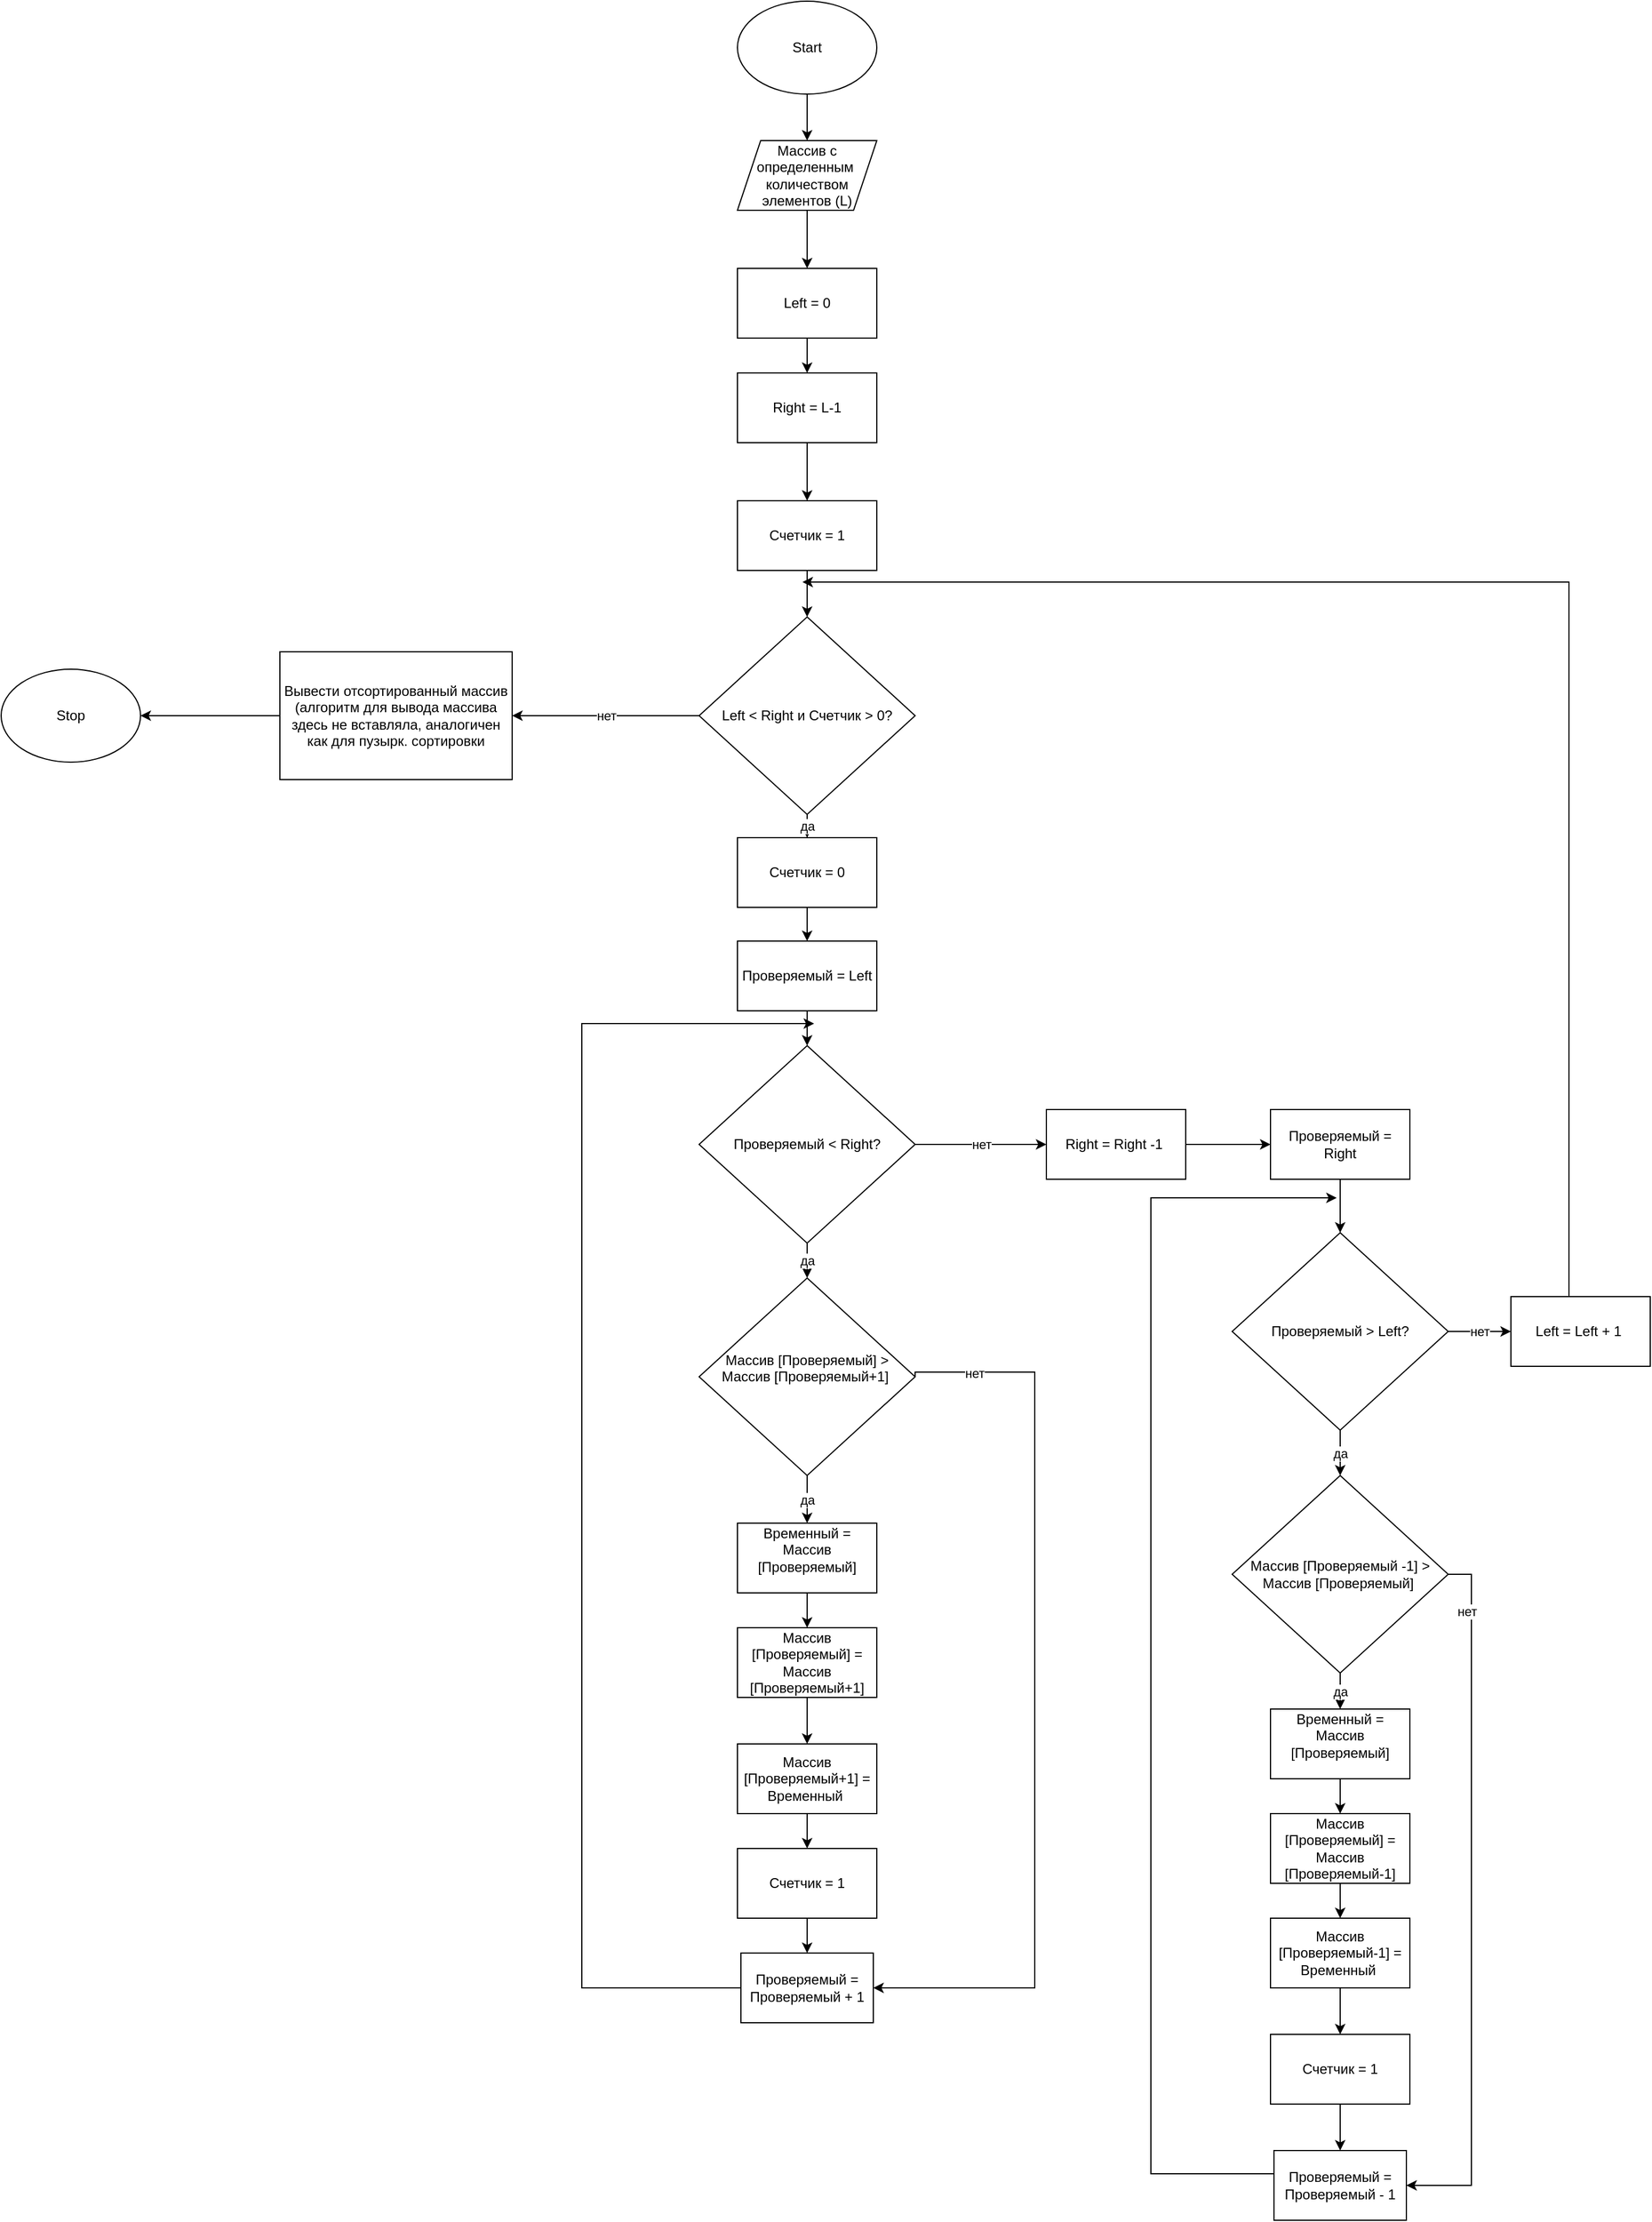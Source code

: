 <mxfile version="20.5.3" type="device"><diagram id="WnDMJgFoj-BmKdGDCnS-" name="Страница 1"><mxGraphModel dx="1870" dy="1806" grid="1" gridSize="10" guides="1" tooltips="1" connect="1" arrows="1" fold="1" page="1" pageScale="1" pageWidth="827" pageHeight="1169" math="0" shadow="0"><root><mxCell id="0"/><mxCell id="1" parent="0"/><mxCell id="GUSoxZeC6wNkpCphpycV-58" value="" style="edgeStyle=orthogonalEdgeStyle;rounded=0;orthogonalLoop=1;jettySize=auto;html=1;" edge="1" parent="1" source="GUSoxZeC6wNkpCphpycV-1" target="GUSoxZeC6wNkpCphpycV-3"><mxGeometry relative="1" as="geometry"/></mxCell><mxCell id="GUSoxZeC6wNkpCphpycV-1" value="Start" style="ellipse;whiteSpace=wrap;html=1;" vertex="1" parent="1"><mxGeometry x="354" y="-100" width="120" height="80" as="geometry"/></mxCell><mxCell id="GUSoxZeC6wNkpCphpycV-59" value="" style="edgeStyle=orthogonalEdgeStyle;rounded=0;orthogonalLoop=1;jettySize=auto;html=1;" edge="1" parent="1" source="GUSoxZeC6wNkpCphpycV-3" target="GUSoxZeC6wNkpCphpycV-4"><mxGeometry relative="1" as="geometry"/></mxCell><mxCell id="GUSoxZeC6wNkpCphpycV-3" value="Массив с определенным&amp;nbsp; количеством элементов (L)" style="shape=parallelogram;perimeter=parallelogramPerimeter;whiteSpace=wrap;html=1;fixedSize=1;" vertex="1" parent="1"><mxGeometry x="354" y="20" width="120" height="60" as="geometry"/></mxCell><mxCell id="GUSoxZeC6wNkpCphpycV-60" value="" style="edgeStyle=orthogonalEdgeStyle;rounded=0;orthogonalLoop=1;jettySize=auto;html=1;" edge="1" parent="1" source="GUSoxZeC6wNkpCphpycV-4" target="GUSoxZeC6wNkpCphpycV-5"><mxGeometry relative="1" as="geometry"/></mxCell><mxCell id="GUSoxZeC6wNkpCphpycV-4" value="Left = 0" style="rounded=0;whiteSpace=wrap;html=1;" vertex="1" parent="1"><mxGeometry x="354" y="130" width="120" height="60" as="geometry"/></mxCell><mxCell id="GUSoxZeC6wNkpCphpycV-61" value="" style="edgeStyle=orthogonalEdgeStyle;rounded=0;orthogonalLoop=1;jettySize=auto;html=1;" edge="1" parent="1" source="GUSoxZeC6wNkpCphpycV-5" target="GUSoxZeC6wNkpCphpycV-8"><mxGeometry relative="1" as="geometry"/></mxCell><mxCell id="GUSoxZeC6wNkpCphpycV-5" value="Right = L-1" style="rounded=0;whiteSpace=wrap;html=1;" vertex="1" parent="1"><mxGeometry x="354" y="220" width="120" height="60" as="geometry"/></mxCell><mxCell id="GUSoxZeC6wNkpCphpycV-55" value="да" style="edgeStyle=orthogonalEdgeStyle;rounded=0;orthogonalLoop=1;jettySize=auto;html=1;" edge="1" parent="1" source="GUSoxZeC6wNkpCphpycV-6" target="GUSoxZeC6wNkpCphpycV-14"><mxGeometry relative="1" as="geometry"/></mxCell><mxCell id="GUSoxZeC6wNkpCphpycV-67" value="нет" style="edgeStyle=orthogonalEdgeStyle;rounded=0;orthogonalLoop=1;jettySize=auto;html=1;" edge="1" parent="1" source="GUSoxZeC6wNkpCphpycV-6" target="GUSoxZeC6wNkpCphpycV-64"><mxGeometry relative="1" as="geometry"/></mxCell><mxCell id="GUSoxZeC6wNkpCphpycV-6" value="Left &amp;lt; Right и Счетчик &amp;gt; 0?" style="rhombus;whiteSpace=wrap;html=1;" vertex="1" parent="1"><mxGeometry x="321" y="430" width="186" height="170" as="geometry"/></mxCell><mxCell id="GUSoxZeC6wNkpCphpycV-57" value="" style="edgeStyle=orthogonalEdgeStyle;rounded=0;orthogonalLoop=1;jettySize=auto;html=1;" edge="1" parent="1" source="GUSoxZeC6wNkpCphpycV-8" target="GUSoxZeC6wNkpCphpycV-6"><mxGeometry relative="1" as="geometry"/></mxCell><mxCell id="GUSoxZeC6wNkpCphpycV-8" value="Счетчик = 1" style="rounded=0;whiteSpace=wrap;html=1;" vertex="1" parent="1"><mxGeometry x="354" y="330" width="120" height="60" as="geometry"/></mxCell><mxCell id="GUSoxZeC6wNkpCphpycV-9" value="Stop" style="ellipse;whiteSpace=wrap;html=1;" vertex="1" parent="1"><mxGeometry x="-280" y="475" width="120" height="80" as="geometry"/></mxCell><mxCell id="GUSoxZeC6wNkpCphpycV-20" value="" style="edgeStyle=orthogonalEdgeStyle;rounded=0;orthogonalLoop=1;jettySize=auto;html=1;" edge="1" parent="1" source="GUSoxZeC6wNkpCphpycV-11" target="GUSoxZeC6wNkpCphpycV-12"><mxGeometry relative="1" as="geometry"/></mxCell><mxCell id="GUSoxZeC6wNkpCphpycV-11" value="Проверяемый = Left" style="rounded=0;whiteSpace=wrap;html=1;" vertex="1" parent="1"><mxGeometry x="354" y="709" width="120" height="60" as="geometry"/></mxCell><mxCell id="GUSoxZeC6wNkpCphpycV-21" value="да" style="edgeStyle=orthogonalEdgeStyle;rounded=0;orthogonalLoop=1;jettySize=auto;html=1;" edge="1" parent="1" source="GUSoxZeC6wNkpCphpycV-12" target="GUSoxZeC6wNkpCphpycV-13"><mxGeometry relative="1" as="geometry"/></mxCell><mxCell id="GUSoxZeC6wNkpCphpycV-31" style="edgeStyle=orthogonalEdgeStyle;rounded=0;orthogonalLoop=1;jettySize=auto;html=1;entryX=1;entryY=0.5;entryDx=0;entryDy=0;exitX=1;exitY=0.5;exitDx=0;exitDy=0;" edge="1" parent="1" source="GUSoxZeC6wNkpCphpycV-13" target="GUSoxZeC6wNkpCphpycV-26"><mxGeometry relative="1" as="geometry"><Array as="points"><mxPoint x="507" y="1080"/><mxPoint x="610" y="1080"/><mxPoint x="610" y="1610"/></Array></mxGeometry></mxCell><mxCell id="GUSoxZeC6wNkpCphpycV-32" value="нет" style="edgeLabel;html=1;align=center;verticalAlign=middle;resizable=0;points=[];" vertex="1" connectable="0" parent="GUSoxZeC6wNkpCphpycV-31"><mxGeometry x="-0.86" y="-1" relative="1" as="geometry"><mxPoint as="offset"/></mxGeometry></mxCell><mxCell id="GUSoxZeC6wNkpCphpycV-34" value="нет" style="edgeStyle=orthogonalEdgeStyle;rounded=0;orthogonalLoop=1;jettySize=auto;html=1;" edge="1" parent="1" source="GUSoxZeC6wNkpCphpycV-12" target="GUSoxZeC6wNkpCphpycV-33"><mxGeometry relative="1" as="geometry"/></mxCell><mxCell id="GUSoxZeC6wNkpCphpycV-12" value="Проверяемый&amp;nbsp;&amp;lt; Right?" style="rhombus;whiteSpace=wrap;html=1;" vertex="1" parent="1"><mxGeometry x="321" y="799" width="186" height="170" as="geometry"/></mxCell><mxCell id="GUSoxZeC6wNkpCphpycV-22" value="да" style="edgeStyle=orthogonalEdgeStyle;rounded=0;orthogonalLoop=1;jettySize=auto;html=1;" edge="1" parent="1" source="GUSoxZeC6wNkpCphpycV-13" target="GUSoxZeC6wNkpCphpycV-15"><mxGeometry relative="1" as="geometry"/></mxCell><mxCell id="GUSoxZeC6wNkpCphpycV-13" value="Массив [Проверяемый] &amp;gt; Массив [Проверяемый+1]&amp;nbsp;&lt;br&gt;&amp;nbsp;" style="rhombus;whiteSpace=wrap;html=1;" vertex="1" parent="1"><mxGeometry x="321" y="999" width="186" height="170" as="geometry"/></mxCell><mxCell id="GUSoxZeC6wNkpCphpycV-71" style="edgeStyle=orthogonalEdgeStyle;rounded=0;orthogonalLoop=1;jettySize=auto;html=1;entryX=0.5;entryY=0;entryDx=0;entryDy=0;" edge="1" parent="1" source="GUSoxZeC6wNkpCphpycV-14" target="GUSoxZeC6wNkpCphpycV-11"><mxGeometry relative="1" as="geometry"/></mxCell><mxCell id="GUSoxZeC6wNkpCphpycV-14" value="Счетчик = 0" style="rounded=0;whiteSpace=wrap;html=1;" vertex="1" parent="1"><mxGeometry x="354" y="620" width="120" height="60" as="geometry"/></mxCell><mxCell id="GUSoxZeC6wNkpCphpycV-23" value="" style="edgeStyle=orthogonalEdgeStyle;rounded=0;orthogonalLoop=1;jettySize=auto;html=1;" edge="1" parent="1" source="GUSoxZeC6wNkpCphpycV-15" target="GUSoxZeC6wNkpCphpycV-16"><mxGeometry relative="1" as="geometry"/></mxCell><mxCell id="GUSoxZeC6wNkpCphpycV-15" value="Временный = Массив [Проверяемый]&lt;br&gt;&amp;nbsp;" style="rounded=0;whiteSpace=wrap;html=1;" vertex="1" parent="1"><mxGeometry x="354" y="1210" width="120" height="60" as="geometry"/></mxCell><mxCell id="GUSoxZeC6wNkpCphpycV-24" value="" style="edgeStyle=orthogonalEdgeStyle;rounded=0;orthogonalLoop=1;jettySize=auto;html=1;" edge="1" parent="1" source="GUSoxZeC6wNkpCphpycV-16" target="GUSoxZeC6wNkpCphpycV-17"><mxGeometry relative="1" as="geometry"/></mxCell><mxCell id="GUSoxZeC6wNkpCphpycV-16" value="Массив [Проверяемый] = Массив [Проверяемый+1]" style="rounded=0;whiteSpace=wrap;html=1;" vertex="1" parent="1"><mxGeometry x="354" y="1300" width="120" height="60" as="geometry"/></mxCell><mxCell id="GUSoxZeC6wNkpCphpycV-25" value="" style="edgeStyle=orthogonalEdgeStyle;rounded=0;orthogonalLoop=1;jettySize=auto;html=1;" edge="1" parent="1" source="GUSoxZeC6wNkpCphpycV-17" target="GUSoxZeC6wNkpCphpycV-18"><mxGeometry relative="1" as="geometry"/></mxCell><mxCell id="GUSoxZeC6wNkpCphpycV-17" value="Массив [Проверяемый+1] = Временный&amp;nbsp;" style="rounded=0;whiteSpace=wrap;html=1;" vertex="1" parent="1"><mxGeometry x="354" y="1400" width="120" height="60" as="geometry"/></mxCell><mxCell id="GUSoxZeC6wNkpCphpycV-30" value="" style="edgeStyle=orthogonalEdgeStyle;rounded=0;orthogonalLoop=1;jettySize=auto;html=1;" edge="1" parent="1" source="GUSoxZeC6wNkpCphpycV-18" target="GUSoxZeC6wNkpCphpycV-26"><mxGeometry relative="1" as="geometry"/></mxCell><mxCell id="GUSoxZeC6wNkpCphpycV-18" value="Счетчик = 1" style="rounded=0;whiteSpace=wrap;html=1;" vertex="1" parent="1"><mxGeometry x="354" y="1490" width="120" height="60" as="geometry"/></mxCell><mxCell id="GUSoxZeC6wNkpCphpycV-29" style="edgeStyle=orthogonalEdgeStyle;rounded=0;orthogonalLoop=1;jettySize=auto;html=1;" edge="1" parent="1" source="GUSoxZeC6wNkpCphpycV-26"><mxGeometry relative="1" as="geometry"><mxPoint x="420" y="780" as="targetPoint"/><Array as="points"><mxPoint x="220" y="1610"/><mxPoint x="220" y="780"/></Array></mxGeometry></mxCell><mxCell id="GUSoxZeC6wNkpCphpycV-26" value="Проверяемый = Проверяемый + 1" style="rounded=0;whiteSpace=wrap;html=1;" vertex="1" parent="1"><mxGeometry x="357" y="1580" width="114" height="60" as="geometry"/></mxCell><mxCell id="GUSoxZeC6wNkpCphpycV-44" value="" style="edgeStyle=orthogonalEdgeStyle;rounded=0;orthogonalLoop=1;jettySize=auto;html=1;" edge="1" parent="1" source="GUSoxZeC6wNkpCphpycV-33" target="GUSoxZeC6wNkpCphpycV-37"><mxGeometry relative="1" as="geometry"/></mxCell><mxCell id="GUSoxZeC6wNkpCphpycV-33" value="Right = Right -1&amp;nbsp;" style="rounded=0;whiteSpace=wrap;html=1;" vertex="1" parent="1"><mxGeometry x="620" y="854" width="120" height="60" as="geometry"/></mxCell><mxCell id="GUSoxZeC6wNkpCphpycV-46" value="да" style="edgeStyle=orthogonalEdgeStyle;rounded=0;orthogonalLoop=1;jettySize=auto;html=1;" edge="1" parent="1" source="GUSoxZeC6wNkpCphpycV-35" target="GUSoxZeC6wNkpCphpycV-39"><mxGeometry relative="1" as="geometry"/></mxCell><mxCell id="GUSoxZeC6wNkpCphpycV-54" value="нет" style="edgeStyle=orthogonalEdgeStyle;rounded=0;orthogonalLoop=1;jettySize=auto;html=1;" edge="1" parent="1" source="GUSoxZeC6wNkpCphpycV-35" target="GUSoxZeC6wNkpCphpycV-53"><mxGeometry relative="1" as="geometry"/></mxCell><mxCell id="GUSoxZeC6wNkpCphpycV-35" value="Проверяемый &amp;gt; Left?" style="rhombus;whiteSpace=wrap;html=1;" vertex="1" parent="1"><mxGeometry x="780" y="960" width="186" height="170" as="geometry"/></mxCell><mxCell id="GUSoxZeC6wNkpCphpycV-45" value="" style="edgeStyle=orthogonalEdgeStyle;rounded=0;orthogonalLoop=1;jettySize=auto;html=1;" edge="1" parent="1" source="GUSoxZeC6wNkpCphpycV-37" target="GUSoxZeC6wNkpCphpycV-35"><mxGeometry relative="1" as="geometry"/></mxCell><mxCell id="GUSoxZeC6wNkpCphpycV-37" value="Проверяемый = Right" style="rounded=0;whiteSpace=wrap;html=1;" vertex="1" parent="1"><mxGeometry x="813" y="854" width="120" height="60" as="geometry"/></mxCell><mxCell id="GUSoxZeC6wNkpCphpycV-48" value="" style="edgeStyle=orthogonalEdgeStyle;rounded=0;orthogonalLoop=1;jettySize=auto;html=1;" edge="1" parent="1" source="GUSoxZeC6wNkpCphpycV-38" target="GUSoxZeC6wNkpCphpycV-43"><mxGeometry relative="1" as="geometry"/></mxCell><mxCell id="GUSoxZeC6wNkpCphpycV-38" value="Временный = Массив [Проверяемый]&lt;br&gt;&amp;nbsp;" style="rounded=0;whiteSpace=wrap;html=1;" vertex="1" parent="1"><mxGeometry x="813" y="1370" width="120" height="60" as="geometry"/></mxCell><mxCell id="GUSoxZeC6wNkpCphpycV-47" value="да" style="edgeStyle=orthogonalEdgeStyle;rounded=0;orthogonalLoop=1;jettySize=auto;html=1;" edge="1" parent="1" source="GUSoxZeC6wNkpCphpycV-39" target="GUSoxZeC6wNkpCphpycV-38"><mxGeometry relative="1" as="geometry"/></mxCell><mxCell id="GUSoxZeC6wNkpCphpycV-62" style="edgeStyle=orthogonalEdgeStyle;rounded=0;orthogonalLoop=1;jettySize=auto;html=1;entryX=1;entryY=0.5;entryDx=0;entryDy=0;" edge="1" parent="1" source="GUSoxZeC6wNkpCphpycV-39" target="GUSoxZeC6wNkpCphpycV-42"><mxGeometry relative="1" as="geometry"><Array as="points"><mxPoint x="986" y="1254"/><mxPoint x="986" y="1780"/></Array></mxGeometry></mxCell><mxCell id="GUSoxZeC6wNkpCphpycV-63" value="нет" style="edgeLabel;html=1;align=center;verticalAlign=middle;resizable=0;points=[];" vertex="1" connectable="0" parent="GUSoxZeC6wNkpCphpycV-62"><mxGeometry x="-0.828" y="-4" relative="1" as="geometry"><mxPoint as="offset"/></mxGeometry></mxCell><mxCell id="GUSoxZeC6wNkpCphpycV-39" value="Массив [Проверяемый -1] &amp;gt; Массив [Проверяемый]&amp;nbsp;" style="rhombus;whiteSpace=wrap;html=1;" vertex="1" parent="1"><mxGeometry x="780" y="1169" width="186" height="170" as="geometry"/></mxCell><mxCell id="GUSoxZeC6wNkpCphpycV-50" value="" style="edgeStyle=orthogonalEdgeStyle;rounded=0;orthogonalLoop=1;jettySize=auto;html=1;" edge="1" parent="1" source="GUSoxZeC6wNkpCphpycV-40" target="GUSoxZeC6wNkpCphpycV-41"><mxGeometry relative="1" as="geometry"/></mxCell><mxCell id="GUSoxZeC6wNkpCphpycV-40" value="Массив [Проверяемый-1] = Временный&amp;nbsp;" style="rounded=0;whiteSpace=wrap;html=1;" vertex="1" parent="1"><mxGeometry x="813" y="1550" width="120" height="60" as="geometry"/></mxCell><mxCell id="GUSoxZeC6wNkpCphpycV-51" value="" style="edgeStyle=orthogonalEdgeStyle;rounded=0;orthogonalLoop=1;jettySize=auto;html=1;" edge="1" parent="1" source="GUSoxZeC6wNkpCphpycV-41" target="GUSoxZeC6wNkpCphpycV-42"><mxGeometry relative="1" as="geometry"/></mxCell><mxCell id="GUSoxZeC6wNkpCphpycV-41" value="Счетчик = 1" style="rounded=0;whiteSpace=wrap;html=1;" vertex="1" parent="1"><mxGeometry x="813" y="1650" width="120" height="60" as="geometry"/></mxCell><mxCell id="GUSoxZeC6wNkpCphpycV-52" style="edgeStyle=orthogonalEdgeStyle;rounded=0;orthogonalLoop=1;jettySize=auto;html=1;" edge="1" parent="1" source="GUSoxZeC6wNkpCphpycV-42"><mxGeometry relative="1" as="geometry"><mxPoint x="870" y="930" as="targetPoint"/><Array as="points"><mxPoint x="710" y="1770"/><mxPoint x="710" y="930"/></Array></mxGeometry></mxCell><mxCell id="GUSoxZeC6wNkpCphpycV-42" value="Проверяемый = Проверяемый - 1" style="rounded=0;whiteSpace=wrap;html=1;" vertex="1" parent="1"><mxGeometry x="816" y="1750" width="114" height="60" as="geometry"/></mxCell><mxCell id="GUSoxZeC6wNkpCphpycV-49" value="" style="edgeStyle=orthogonalEdgeStyle;rounded=0;orthogonalLoop=1;jettySize=auto;html=1;" edge="1" parent="1" source="GUSoxZeC6wNkpCphpycV-43" target="GUSoxZeC6wNkpCphpycV-40"><mxGeometry relative="1" as="geometry"/></mxCell><mxCell id="GUSoxZeC6wNkpCphpycV-43" value="Массив [Проверяемый] = Массив [Проверяемый-1]" style="rounded=0;whiteSpace=wrap;html=1;" vertex="1" parent="1"><mxGeometry x="813" y="1460" width="120" height="60" as="geometry"/></mxCell><mxCell id="GUSoxZeC6wNkpCphpycV-56" style="edgeStyle=orthogonalEdgeStyle;rounded=0;orthogonalLoop=1;jettySize=auto;html=1;" edge="1" parent="1" source="GUSoxZeC6wNkpCphpycV-53"><mxGeometry relative="1" as="geometry"><mxPoint x="410" y="400" as="targetPoint"/><Array as="points"><mxPoint x="1070" y="400"/></Array></mxGeometry></mxCell><mxCell id="GUSoxZeC6wNkpCphpycV-53" value="Left = Left + 1&amp;nbsp;" style="rounded=0;whiteSpace=wrap;html=1;" vertex="1" parent="1"><mxGeometry x="1020" y="1015" width="120" height="60" as="geometry"/></mxCell><mxCell id="GUSoxZeC6wNkpCphpycV-69" value="" style="edgeStyle=orthogonalEdgeStyle;rounded=0;orthogonalLoop=1;jettySize=auto;html=1;" edge="1" parent="1" source="GUSoxZeC6wNkpCphpycV-64" target="GUSoxZeC6wNkpCphpycV-9"><mxGeometry relative="1" as="geometry"/></mxCell><mxCell id="GUSoxZeC6wNkpCphpycV-64" value="Вывести отсортированный массив (алгоритм для вывода массива здесь не вставляла, аналогичен как для пузырк. сортировки" style="rounded=0;whiteSpace=wrap;html=1;" vertex="1" parent="1"><mxGeometry x="-40" y="460" width="200" height="110" as="geometry"/></mxCell></root></mxGraphModel></diagram></mxfile>